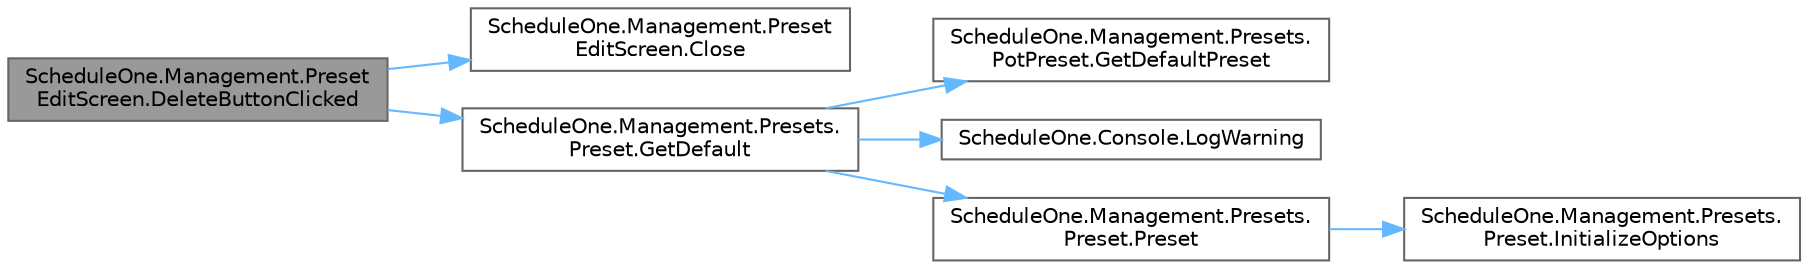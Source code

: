 digraph "ScheduleOne.Management.PresetEditScreen.DeleteButtonClicked"
{
 // LATEX_PDF_SIZE
  bgcolor="transparent";
  edge [fontname=Helvetica,fontsize=10,labelfontname=Helvetica,labelfontsize=10];
  node [fontname=Helvetica,fontsize=10,shape=box,height=0.2,width=0.4];
  rankdir="LR";
  Node1 [id="Node000001",label="ScheduleOne.Management.Preset\lEditScreen.DeleteButtonClicked",height=0.2,width=0.4,color="gray40", fillcolor="grey60", style="filled", fontcolor="black",tooltip=" "];
  Node1 -> Node2 [id="edge1_Node000001_Node000002",color="steelblue1",style="solid",tooltip=" "];
  Node2 [id="Node000002",label="ScheduleOne.Management.Preset\lEditScreen.Close",height=0.2,width=0.4,color="grey40", fillcolor="white", style="filled",URL="$class_schedule_one_1_1_management_1_1_preset_edit_screen.html#a47e1daf6bb0b664f222f3a24e787b3f2",tooltip=" "];
  Node1 -> Node3 [id="edge2_Node000001_Node000003",color="steelblue1",style="solid",tooltip=" "];
  Node3 [id="Node000003",label="ScheduleOne.Management.Presets.\lPreset.GetDefault",height=0.2,width=0.4,color="grey40", fillcolor="white", style="filled",URL="$class_schedule_one_1_1_management_1_1_presets_1_1_preset.html#a9073dcef888260a79e98356047cdb709",tooltip=" "];
  Node3 -> Node4 [id="edge3_Node000003_Node000004",color="steelblue1",style="solid",tooltip=" "];
  Node4 [id="Node000004",label="ScheduleOne.Management.Presets.\lPotPreset.GetDefaultPreset",height=0.2,width=0.4,color="grey40", fillcolor="white", style="filled",URL="$class_schedule_one_1_1_management_1_1_presets_1_1_pot_preset.html#a43b51c1c33bd0505722611c7f40349e3",tooltip=" "];
  Node3 -> Node5 [id="edge4_Node000003_Node000005",color="steelblue1",style="solid",tooltip=" "];
  Node5 [id="Node000005",label="ScheduleOne.Console.LogWarning",height=0.2,width=0.4,color="grey40", fillcolor="white", style="filled",URL="$class_schedule_one_1_1_console.html#a4af4a471d16b1029b44a8121bf41d45c",tooltip=" "];
  Node3 -> Node6 [id="edge5_Node000003_Node000006",color="steelblue1",style="solid",tooltip=" "];
  Node6 [id="Node000006",label="ScheduleOne.Management.Presets.\lPreset.Preset",height=0.2,width=0.4,color="grey40", fillcolor="white", style="filled",URL="$class_schedule_one_1_1_management_1_1_presets_1_1_preset.html#ae778ecc95dc004321578f76922a6f58c",tooltip=" "];
  Node6 -> Node7 [id="edge6_Node000006_Node000007",color="steelblue1",style="solid",tooltip=" "];
  Node7 [id="Node000007",label="ScheduleOne.Management.Presets.\lPreset.InitializeOptions",height=0.2,width=0.4,color="grey40", fillcolor="white", style="filled",URL="$class_schedule_one_1_1_management_1_1_presets_1_1_preset.html#a942c9cdd1c5c7a76c4500cba4070faab",tooltip=" "];
}
